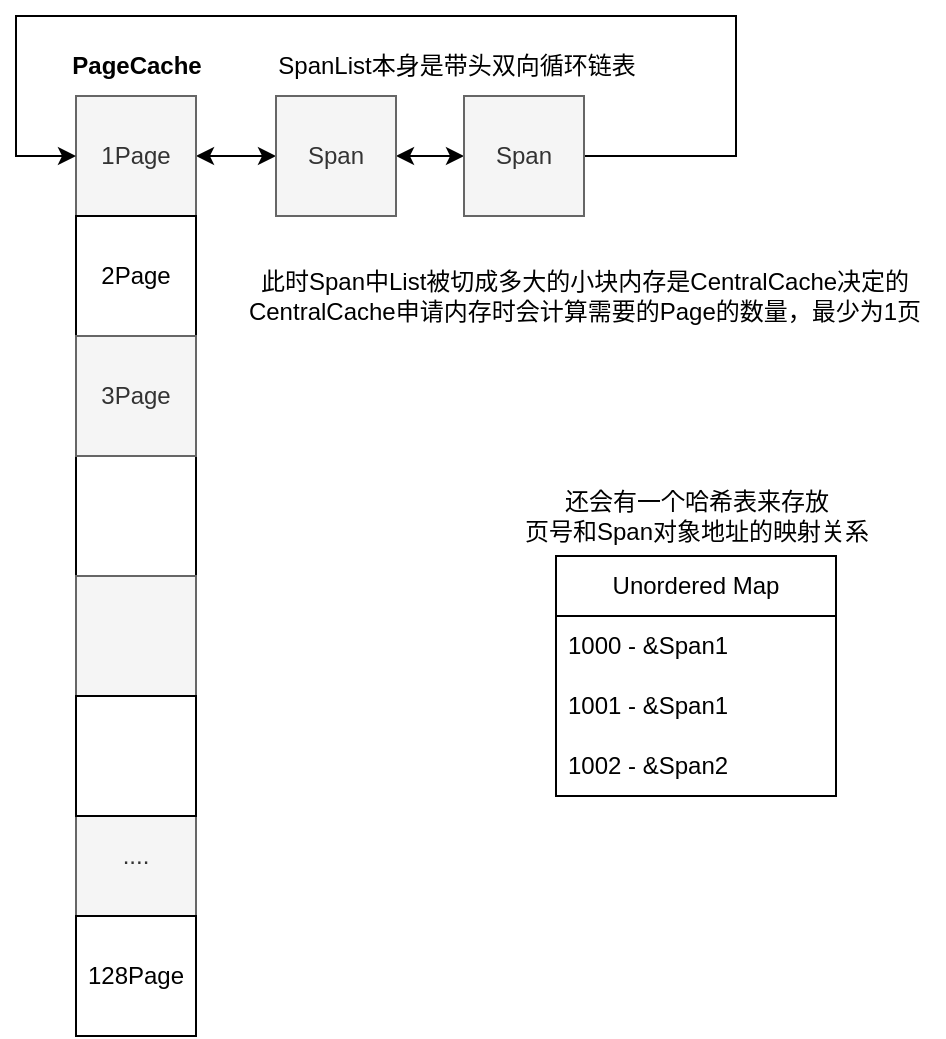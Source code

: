 <mxfile version="23.1.5" type="device">
  <diagram name="第 1 页" id="-S2tFFtkINJocTdcbrvZ">
    <mxGraphModel dx="902" dy="628" grid="1" gridSize="10" guides="1" tooltips="1" connect="1" arrows="1" fold="1" page="1" pageScale="1" pageWidth="827" pageHeight="1169" math="0" shadow="0">
      <root>
        <mxCell id="0" />
        <mxCell id="1" parent="0" />
        <mxCell id="RD_Kn3eTQgftrucP7Ojp-15" value="" style="rounded=0;whiteSpace=wrap;html=1;" parent="1" vertex="1">
          <mxGeometry x="90" y="340" width="60" height="460" as="geometry" />
        </mxCell>
        <mxCell id="RD_Kn3eTQgftrucP7Ojp-29" value="" style="edgeStyle=orthogonalEdgeStyle;rounded=0;orthogonalLoop=1;jettySize=auto;html=1;startArrow=classic;startFill=1;" parent="1" source="RD_Kn3eTQgftrucP7Ojp-16" edge="1">
          <mxGeometry relative="1" as="geometry">
            <mxPoint x="190" y="370" as="targetPoint" />
          </mxGeometry>
        </mxCell>
        <mxCell id="RD_Kn3eTQgftrucP7Ojp-16" value="1Page" style="rounded=0;whiteSpace=wrap;html=1;fillColor=#f5f5f5;fontColor=#333333;strokeColor=#666666;" parent="1" vertex="1">
          <mxGeometry x="90" y="340" width="60" height="60" as="geometry" />
        </mxCell>
        <mxCell id="RD_Kn3eTQgftrucP7Ojp-18" value="2Page" style="rounded=0;whiteSpace=wrap;html=1;" parent="1" vertex="1">
          <mxGeometry x="90" y="400" width="60" height="60" as="geometry" />
        </mxCell>
        <mxCell id="RD_Kn3eTQgftrucP7Ojp-19" value="" style="rounded=0;whiteSpace=wrap;html=1;fillColor=#f5f5f5;fontColor=#333333;strokeColor=#666666;" parent="1" vertex="1">
          <mxGeometry x="90" y="580" width="60" height="60" as="geometry" />
        </mxCell>
        <mxCell id="RD_Kn3eTQgftrucP7Ojp-20" value="...." style="rounded=0;whiteSpace=wrap;html=1;fillColor=#f5f5f5;fontColor=#333333;strokeColor=#666666;" parent="1" vertex="1">
          <mxGeometry x="90" y="690" width="60" height="60" as="geometry" />
        </mxCell>
        <mxCell id="RD_Kn3eTQgftrucP7Ojp-22" value="3Page" style="rounded=0;whiteSpace=wrap;html=1;fillColor=#f5f5f5;fontColor=#333333;strokeColor=#666666;" parent="1" vertex="1">
          <mxGeometry x="90" y="460" width="60" height="60" as="geometry" />
        </mxCell>
        <mxCell id="RD_Kn3eTQgftrucP7Ojp-24" value="" style="rounded=0;whiteSpace=wrap;html=1;" parent="1" vertex="1">
          <mxGeometry x="90" y="640" width="60" height="60" as="geometry" />
        </mxCell>
        <mxCell id="RD_Kn3eTQgftrucP7Ojp-37" value="PageCache" style="text;html=1;align=center;verticalAlign=middle;resizable=0;points=[];autosize=1;strokeColor=none;fillColor=none;fontStyle=1" parent="1" vertex="1">
          <mxGeometry x="75" y="310" width="90" height="30" as="geometry" />
        </mxCell>
        <mxCell id="xHLDsi6XgkeTIfmw93Kk-3" value="" style="edgeStyle=orthogonalEdgeStyle;rounded=0;orthogonalLoop=1;jettySize=auto;html=1;startArrow=classic;startFill=1;" parent="1" source="xHLDsi6XgkeTIfmw93Kk-1" target="xHLDsi6XgkeTIfmw93Kk-2" edge="1">
          <mxGeometry relative="1" as="geometry" />
        </mxCell>
        <mxCell id="xHLDsi6XgkeTIfmw93Kk-1" value="Span" style="rounded=0;whiteSpace=wrap;html=1;fillColor=#f5f5f5;fontColor=#333333;strokeColor=#666666;" parent="1" vertex="1">
          <mxGeometry x="190" y="340" width="60" height="60" as="geometry" />
        </mxCell>
        <mxCell id="xHLDsi6XgkeTIfmw93Kk-5" value="" style="edgeStyle=orthogonalEdgeStyle;rounded=0;orthogonalLoop=1;jettySize=auto;html=1;entryX=0;entryY=0.5;entryDx=0;entryDy=0;" parent="1" source="xHLDsi6XgkeTIfmw93Kk-2" target="RD_Kn3eTQgftrucP7Ojp-16" edge="1">
          <mxGeometry relative="1" as="geometry">
            <mxPoint x="60" y="370" as="targetPoint" />
            <Array as="points">
              <mxPoint x="420" y="370" />
              <mxPoint x="420" y="300" />
              <mxPoint x="60" y="300" />
              <mxPoint x="60" y="370" />
            </Array>
          </mxGeometry>
        </mxCell>
        <mxCell id="xHLDsi6XgkeTIfmw93Kk-2" value="Span" style="rounded=0;whiteSpace=wrap;html=1;fillColor=#f5f5f5;fontColor=#333333;strokeColor=#666666;" parent="1" vertex="1">
          <mxGeometry x="284" y="340" width="60" height="60" as="geometry" />
        </mxCell>
        <mxCell id="xHLDsi6XgkeTIfmw93Kk-14" value="SpanList本身是带头双向循环链表" style="text;html=1;align=center;verticalAlign=middle;resizable=0;points=[];autosize=1;strokeColor=none;fillColor=none;" parent="1" vertex="1">
          <mxGeometry x="180" y="310" width="200" height="30" as="geometry" />
        </mxCell>
        <mxCell id="aosu79E6RQoY6kdGLen8-1" value="128Page" style="rounded=0;whiteSpace=wrap;html=1;" vertex="1" parent="1">
          <mxGeometry x="90" y="750" width="60" height="60" as="geometry" />
        </mxCell>
        <mxCell id="aosu79E6RQoY6kdGLen8-2" value="此时Span中List被切成多大的小块内存是CentralCache决定的&lt;br&gt;CentralCache申请内存时会计算需要的Page的数量，最少为1页" style="text;html=1;align=center;verticalAlign=middle;resizable=0;points=[];autosize=1;strokeColor=none;fillColor=none;" vertex="1" parent="1">
          <mxGeometry x="164" y="420" width="360" height="40" as="geometry" />
        </mxCell>
        <mxCell id="aosu79E6RQoY6kdGLen8-4" value="Unordered Map" style="swimlane;fontStyle=0;childLayout=stackLayout;horizontal=1;startSize=30;horizontalStack=0;resizeParent=1;resizeParentMax=0;resizeLast=0;collapsible=1;marginBottom=0;whiteSpace=wrap;html=1;" vertex="1" parent="1">
          <mxGeometry x="330" y="570" width="140" height="120" as="geometry">
            <mxRectangle x="330" y="570" width="120" height="30" as="alternateBounds" />
          </mxGeometry>
        </mxCell>
        <mxCell id="aosu79E6RQoY6kdGLen8-5" value="1000 - &amp;amp;Span1" style="text;strokeColor=none;fillColor=none;align=left;verticalAlign=middle;spacingLeft=4;spacingRight=4;overflow=hidden;points=[[0,0.5],[1,0.5]];portConstraint=eastwest;rotatable=0;whiteSpace=wrap;html=1;" vertex="1" parent="aosu79E6RQoY6kdGLen8-4">
          <mxGeometry y="30" width="140" height="30" as="geometry" />
        </mxCell>
        <mxCell id="aosu79E6RQoY6kdGLen8-6" value="1001 - &amp;amp;Span1" style="text;strokeColor=none;fillColor=none;align=left;verticalAlign=middle;spacingLeft=4;spacingRight=4;overflow=hidden;points=[[0,0.5],[1,0.5]];portConstraint=eastwest;rotatable=0;whiteSpace=wrap;html=1;" vertex="1" parent="aosu79E6RQoY6kdGLen8-4">
          <mxGeometry y="60" width="140" height="30" as="geometry" />
        </mxCell>
        <mxCell id="aosu79E6RQoY6kdGLen8-7" value="1002 - &amp;amp;Span2" style="text;strokeColor=none;fillColor=none;align=left;verticalAlign=middle;spacingLeft=4;spacingRight=4;overflow=hidden;points=[[0,0.5],[1,0.5]];portConstraint=eastwest;rotatable=0;whiteSpace=wrap;html=1;" vertex="1" parent="aosu79E6RQoY6kdGLen8-4">
          <mxGeometry y="90" width="140" height="30" as="geometry" />
        </mxCell>
        <mxCell id="aosu79E6RQoY6kdGLen8-9" value="还会有一个哈希表来存放&lt;br&gt;页号和Span对象地址的映射关系" style="text;html=1;align=center;verticalAlign=middle;resizable=0;points=[];autosize=1;strokeColor=none;fillColor=none;" vertex="1" parent="1">
          <mxGeometry x="300" y="530" width="200" height="40" as="geometry" />
        </mxCell>
      </root>
    </mxGraphModel>
  </diagram>
</mxfile>
